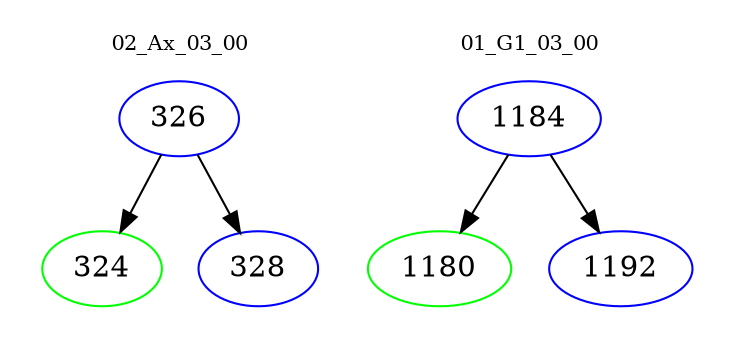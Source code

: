 digraph{
subgraph cluster_0 {
color = white
label = "02_Ax_03_00";
fontsize=10;
T0_326 [label="326", color="blue"]
T0_326 -> T0_324 [color="black"]
T0_324 [label="324", color="green"]
T0_326 -> T0_328 [color="black"]
T0_328 [label="328", color="blue"]
}
subgraph cluster_1 {
color = white
label = "01_G1_03_00";
fontsize=10;
T1_1184 [label="1184", color="blue"]
T1_1184 -> T1_1180 [color="black"]
T1_1180 [label="1180", color="green"]
T1_1184 -> T1_1192 [color="black"]
T1_1192 [label="1192", color="blue"]
}
}
